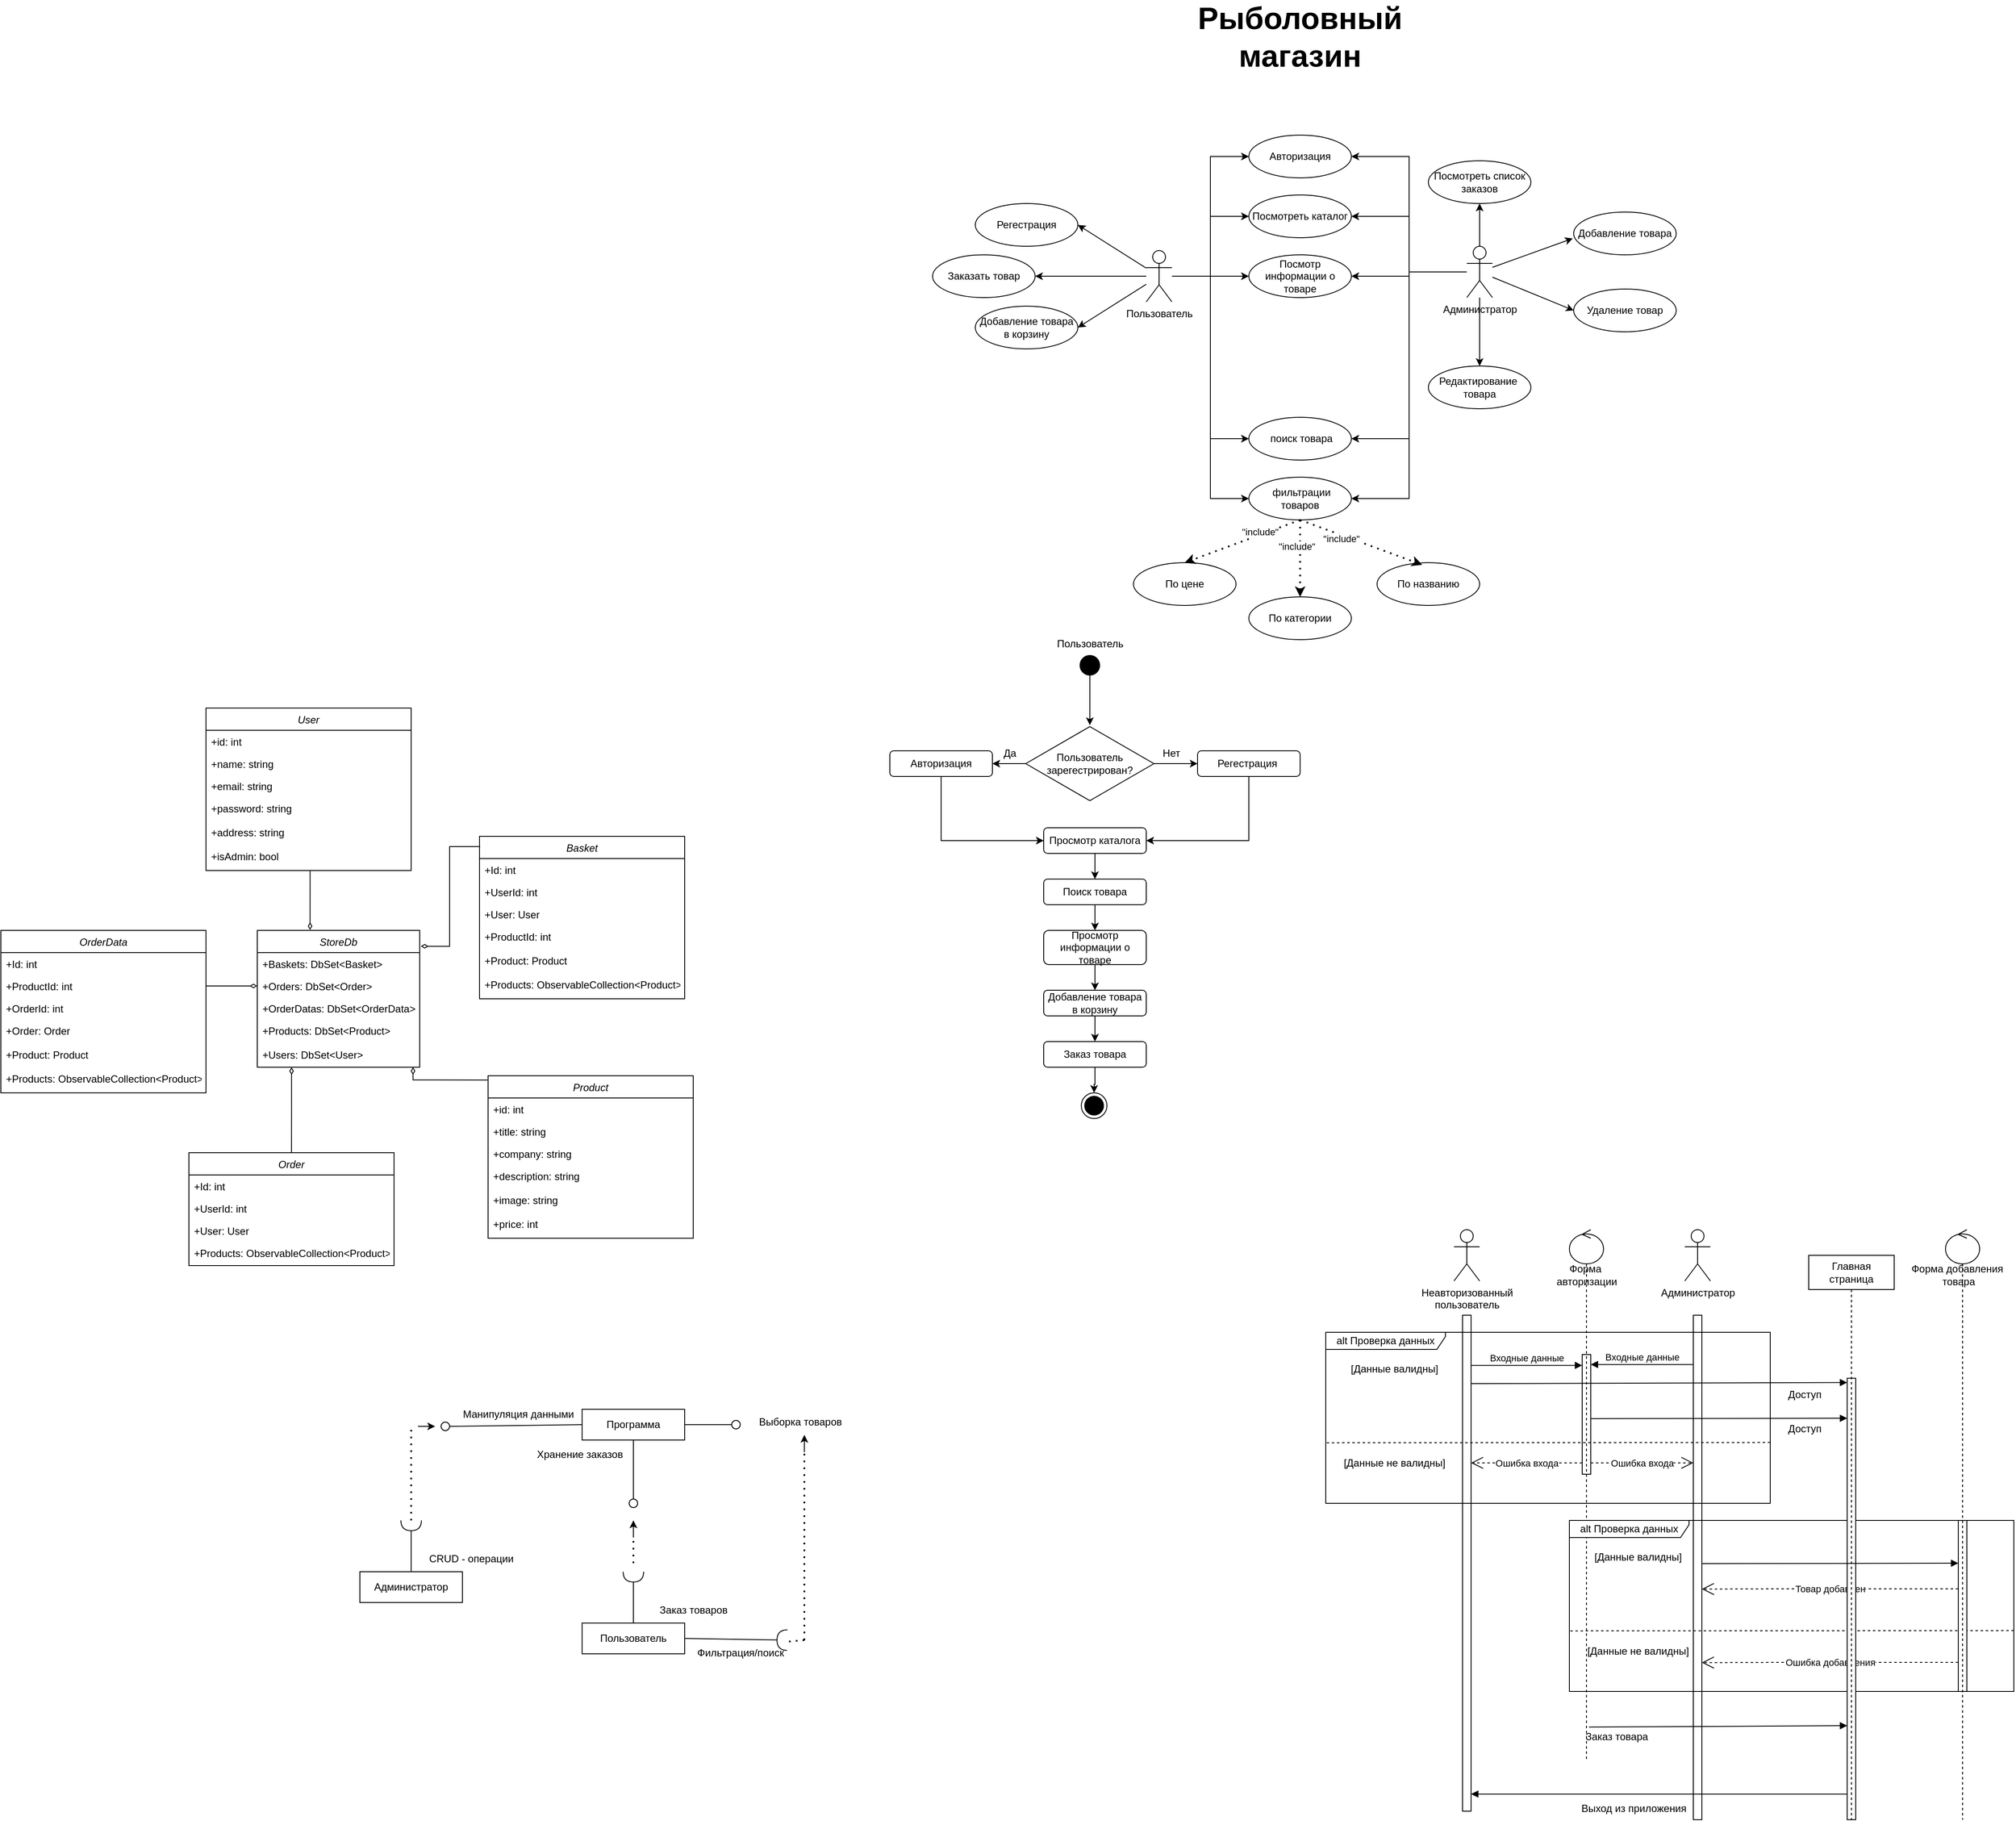 <mxfile version="24.4.7" type="device">
  <diagram id="C5RBs43oDa-KdzZeNtuy" name="Page-1">
    <mxGraphModel dx="3929" dy="1165" grid="1" gridSize="10" guides="1" tooltips="1" connect="1" arrows="1" fold="1" page="1" pageScale="1" pageWidth="1654" pageHeight="2336" math="0" shadow="0">
      <root>
        <mxCell id="WIyWlLk6GJQsqaUBKTNV-0" />
        <mxCell id="WIyWlLk6GJQsqaUBKTNV-1" parent="WIyWlLk6GJQsqaUBKTNV-0" />
        <mxCell id="0ni8cGWFEwHGE4oU4a0M-78" style="rounded=0;orthogonalLoop=1;jettySize=auto;html=1;entryX=1;entryY=0.5;entryDx=0;entryDy=0;" edge="1" parent="WIyWlLk6GJQsqaUBKTNV-1" source="0ni8cGWFEwHGE4oU4a0M-86" target="0ni8cGWFEwHGE4oU4a0M-96">
          <mxGeometry relative="1" as="geometry" />
        </mxCell>
        <mxCell id="0ni8cGWFEwHGE4oU4a0M-79" style="edgeStyle=orthogonalEdgeStyle;rounded=0;orthogonalLoop=1;jettySize=auto;html=1;entryX=1;entryY=0.5;entryDx=0;entryDy=0;" edge="1" parent="WIyWlLk6GJQsqaUBKTNV-1" source="0ni8cGWFEwHGE4oU4a0M-86" target="0ni8cGWFEwHGE4oU4a0M-97">
          <mxGeometry relative="1" as="geometry">
            <Array as="points">
              <mxPoint x="60" y="455" />
              <mxPoint x="60" y="455" />
            </Array>
          </mxGeometry>
        </mxCell>
        <mxCell id="0ni8cGWFEwHGE4oU4a0M-80" style="rounded=0;orthogonalLoop=1;jettySize=auto;html=1;entryX=1;entryY=0.5;entryDx=0;entryDy=0;" edge="1" parent="WIyWlLk6GJQsqaUBKTNV-1" source="0ni8cGWFEwHGE4oU4a0M-86" target="0ni8cGWFEwHGE4oU4a0M-98">
          <mxGeometry relative="1" as="geometry" />
        </mxCell>
        <mxCell id="0ni8cGWFEwHGE4oU4a0M-81" style="edgeStyle=orthogonalEdgeStyle;rounded=0;orthogonalLoop=1;jettySize=auto;html=1;entryX=0;entryY=0.5;entryDx=0;entryDy=0;" edge="1" parent="WIyWlLk6GJQsqaUBKTNV-1" source="0ni8cGWFEwHGE4oU4a0M-86" target="0ni8cGWFEwHGE4oU4a0M-99">
          <mxGeometry relative="1" as="geometry" />
        </mxCell>
        <mxCell id="0ni8cGWFEwHGE4oU4a0M-82" style="edgeStyle=orthogonalEdgeStyle;rounded=0;orthogonalLoop=1;jettySize=auto;html=1;entryX=0;entryY=0.5;entryDx=0;entryDy=0;" edge="1" parent="WIyWlLk6GJQsqaUBKTNV-1" source="0ni8cGWFEwHGE4oU4a0M-86" target="0ni8cGWFEwHGE4oU4a0M-100">
          <mxGeometry relative="1" as="geometry" />
        </mxCell>
        <mxCell id="0ni8cGWFEwHGE4oU4a0M-83" style="edgeStyle=orthogonalEdgeStyle;rounded=0;orthogonalLoop=1;jettySize=auto;html=1;entryX=0;entryY=0.5;entryDx=0;entryDy=0;" edge="1" parent="WIyWlLk6GJQsqaUBKTNV-1" source="0ni8cGWFEwHGE4oU4a0M-86" target="0ni8cGWFEwHGE4oU4a0M-101">
          <mxGeometry relative="1" as="geometry" />
        </mxCell>
        <mxCell id="0ni8cGWFEwHGE4oU4a0M-84" style="edgeStyle=orthogonalEdgeStyle;rounded=0;orthogonalLoop=1;jettySize=auto;html=1;entryX=0;entryY=0.5;entryDx=0;entryDy=0;" edge="1" parent="WIyWlLk6GJQsqaUBKTNV-1" source="0ni8cGWFEwHGE4oU4a0M-86" target="0ni8cGWFEwHGE4oU4a0M-102">
          <mxGeometry relative="1" as="geometry" />
        </mxCell>
        <mxCell id="0ni8cGWFEwHGE4oU4a0M-85" style="edgeStyle=orthogonalEdgeStyle;rounded=0;orthogonalLoop=1;jettySize=auto;html=1;entryX=0;entryY=0.5;entryDx=0;entryDy=0;" edge="1" parent="WIyWlLk6GJQsqaUBKTNV-1" source="0ni8cGWFEwHGE4oU4a0M-86" target="0ni8cGWFEwHGE4oU4a0M-103">
          <mxGeometry relative="1" as="geometry" />
        </mxCell>
        <mxCell id="0ni8cGWFEwHGE4oU4a0M-86" value="Пользователь" style="shape=umlActor;verticalLabelPosition=bottom;verticalAlign=top;html=1;outlineConnect=0;" vertex="1" parent="WIyWlLk6GJQsqaUBKTNV-1">
          <mxGeometry x="100" y="425" width="30" height="60" as="geometry" />
        </mxCell>
        <mxCell id="0ni8cGWFEwHGE4oU4a0M-87" style="edgeStyle=orthogonalEdgeStyle;rounded=0;orthogonalLoop=1;jettySize=auto;html=1;entryX=0.5;entryY=0;entryDx=0;entryDy=0;" edge="1" parent="WIyWlLk6GJQsqaUBKTNV-1" source="0ni8cGWFEwHGE4oU4a0M-95" target="0ni8cGWFEwHGE4oU4a0M-110">
          <mxGeometry relative="1" as="geometry" />
        </mxCell>
        <mxCell id="0ni8cGWFEwHGE4oU4a0M-88" style="edgeStyle=orthogonalEdgeStyle;rounded=0;orthogonalLoop=1;jettySize=auto;html=1;" edge="1" parent="WIyWlLk6GJQsqaUBKTNV-1" source="0ni8cGWFEwHGE4oU4a0M-95" target="0ni8cGWFEwHGE4oU4a0M-107">
          <mxGeometry relative="1" as="geometry" />
        </mxCell>
        <mxCell id="0ni8cGWFEwHGE4oU4a0M-89" style="rounded=0;orthogonalLoop=1;jettySize=auto;html=1;entryX=0;entryY=0.5;entryDx=0;entryDy=0;" edge="1" parent="WIyWlLk6GJQsqaUBKTNV-1" source="0ni8cGWFEwHGE4oU4a0M-95" target="0ni8cGWFEwHGE4oU4a0M-109">
          <mxGeometry relative="1" as="geometry" />
        </mxCell>
        <mxCell id="0ni8cGWFEwHGE4oU4a0M-90" style="edgeStyle=orthogonalEdgeStyle;rounded=0;orthogonalLoop=1;jettySize=auto;html=1;entryX=1;entryY=0.5;entryDx=0;entryDy=0;" edge="1" parent="WIyWlLk6GJQsqaUBKTNV-1" source="0ni8cGWFEwHGE4oU4a0M-95" target="0ni8cGWFEwHGE4oU4a0M-99">
          <mxGeometry relative="1" as="geometry" />
        </mxCell>
        <mxCell id="0ni8cGWFEwHGE4oU4a0M-91" style="edgeStyle=orthogonalEdgeStyle;rounded=0;orthogonalLoop=1;jettySize=auto;html=1;entryX=1;entryY=0.5;entryDx=0;entryDy=0;" edge="1" parent="WIyWlLk6GJQsqaUBKTNV-1" source="0ni8cGWFEwHGE4oU4a0M-95" target="0ni8cGWFEwHGE4oU4a0M-100">
          <mxGeometry relative="1" as="geometry" />
        </mxCell>
        <mxCell id="0ni8cGWFEwHGE4oU4a0M-92" style="edgeStyle=orthogonalEdgeStyle;rounded=0;orthogonalLoop=1;jettySize=auto;html=1;entryX=1;entryY=0.5;entryDx=0;entryDy=0;" edge="1" parent="WIyWlLk6GJQsqaUBKTNV-1" source="0ni8cGWFEwHGE4oU4a0M-95" target="0ni8cGWFEwHGE4oU4a0M-101">
          <mxGeometry relative="1" as="geometry" />
        </mxCell>
        <mxCell id="0ni8cGWFEwHGE4oU4a0M-93" style="edgeStyle=orthogonalEdgeStyle;rounded=0;orthogonalLoop=1;jettySize=auto;html=1;entryX=1;entryY=0.5;entryDx=0;entryDy=0;" edge="1" parent="WIyWlLk6GJQsqaUBKTNV-1" source="0ni8cGWFEwHGE4oU4a0M-95" target="0ni8cGWFEwHGE4oU4a0M-102">
          <mxGeometry relative="1" as="geometry" />
        </mxCell>
        <mxCell id="0ni8cGWFEwHGE4oU4a0M-94" style="edgeStyle=orthogonalEdgeStyle;rounded=0;orthogonalLoop=1;jettySize=auto;html=1;entryX=1;entryY=0.5;entryDx=0;entryDy=0;" edge="1" parent="WIyWlLk6GJQsqaUBKTNV-1" source="0ni8cGWFEwHGE4oU4a0M-95" target="0ni8cGWFEwHGE4oU4a0M-103">
          <mxGeometry relative="1" as="geometry" />
        </mxCell>
        <mxCell id="0ni8cGWFEwHGE4oU4a0M-95" value="Администратор" style="shape=umlActor;verticalLabelPosition=bottom;verticalAlign=top;html=1;outlineConnect=0;" vertex="1" parent="WIyWlLk6GJQsqaUBKTNV-1">
          <mxGeometry x="475" y="420" width="30" height="60" as="geometry" />
        </mxCell>
        <mxCell id="0ni8cGWFEwHGE4oU4a0M-96" value="Регестрация" style="ellipse;whiteSpace=wrap;html=1;" vertex="1" parent="WIyWlLk6GJQsqaUBKTNV-1">
          <mxGeometry x="-100" y="370" width="120" height="50" as="geometry" />
        </mxCell>
        <mxCell id="0ni8cGWFEwHGE4oU4a0M-97" value="Заказать товар" style="ellipse;whiteSpace=wrap;html=1;" vertex="1" parent="WIyWlLk6GJQsqaUBKTNV-1">
          <mxGeometry x="-150" y="430" width="120" height="50" as="geometry" />
        </mxCell>
        <mxCell id="0ni8cGWFEwHGE4oU4a0M-98" value="Добавление товара в корзину" style="ellipse;whiteSpace=wrap;html=1;" vertex="1" parent="WIyWlLk6GJQsqaUBKTNV-1">
          <mxGeometry x="-100" y="490" width="120" height="50" as="geometry" />
        </mxCell>
        <mxCell id="0ni8cGWFEwHGE4oU4a0M-99" value="Авторизация" style="ellipse;whiteSpace=wrap;html=1;" vertex="1" parent="WIyWlLk6GJQsqaUBKTNV-1">
          <mxGeometry x="220" y="290" width="120" height="50" as="geometry" />
        </mxCell>
        <mxCell id="0ni8cGWFEwHGE4oU4a0M-100" value="Посмотреть каталог&lt;span style=&quot;color: rgba(0, 0, 0, 0); font-family: monospace; font-size: 0px; text-align: start; text-wrap: nowrap;&quot;&gt;%3CmxGraphModel%3E%3Croot%3E%3CmxCell%20id%3D%220%22%2F%3E%3CmxCell%20id%3D%221%22%20parent%3D%220%22%2F%3E%3CmxCell%20id%3D%222%22%20value%3D%22%D0%90%D0%B2%D1%82%D0%BE%D1%80%D0%B8%D0%B7%D0%BE%D0%B2%D0%B0%D1%82%D1%8C%D1%81%D1%8F%22%20style%3D%22ellipse%3BwhiteSpace%3Dwrap%3Bhtml%3D1%3B%22%20vertex%3D%221%22%20parent%3D%221%22%3E%3CmxGeometry%20x%3D%22460%22%20y%3D%22240%22%20width%3D%22120%22%20height%3D%2250%22%20as%3D%22geometry%22%2F%3E%3C%2FmxCell%3E%3C%2Froot%3E%3C%2FmxGraphModel%3E&lt;/span&gt;" style="ellipse;whiteSpace=wrap;html=1;" vertex="1" parent="WIyWlLk6GJQsqaUBKTNV-1">
          <mxGeometry x="220" y="360" width="120" height="50" as="geometry" />
        </mxCell>
        <mxCell id="0ni8cGWFEwHGE4oU4a0M-101" value="Посмотр информации о товаре" style="ellipse;whiteSpace=wrap;html=1;" vertex="1" parent="WIyWlLk6GJQsqaUBKTNV-1">
          <mxGeometry x="220" y="430" width="120" height="50" as="geometry" />
        </mxCell>
        <mxCell id="0ni8cGWFEwHGE4oU4a0M-102" value="&amp;nbsp;поиск товара" style="ellipse;whiteSpace=wrap;html=1;" vertex="1" parent="WIyWlLk6GJQsqaUBKTNV-1">
          <mxGeometry x="220" y="620" width="120" height="50" as="geometry" />
        </mxCell>
        <mxCell id="0ni8cGWFEwHGE4oU4a0M-103" value="&amp;nbsp;фильтрации товаров" style="ellipse;whiteSpace=wrap;html=1;" vertex="1" parent="WIyWlLk6GJQsqaUBKTNV-1">
          <mxGeometry x="220" y="690" width="120" height="50" as="geometry" />
        </mxCell>
        <mxCell id="0ni8cGWFEwHGE4oU4a0M-104" value="По цене" style="ellipse;whiteSpace=wrap;html=1;" vertex="1" parent="WIyWlLk6GJQsqaUBKTNV-1">
          <mxGeometry x="85" y="790" width="120" height="50" as="geometry" />
        </mxCell>
        <mxCell id="0ni8cGWFEwHGE4oU4a0M-105" value="По категории" style="ellipse;whiteSpace=wrap;html=1;" vertex="1" parent="WIyWlLk6GJQsqaUBKTNV-1">
          <mxGeometry x="220" y="830" width="120" height="50" as="geometry" />
        </mxCell>
        <mxCell id="0ni8cGWFEwHGE4oU4a0M-106" value="По названию" style="ellipse;whiteSpace=wrap;html=1;" vertex="1" parent="WIyWlLk6GJQsqaUBKTNV-1">
          <mxGeometry x="370" y="790" width="120" height="50" as="geometry" />
        </mxCell>
        <mxCell id="0ni8cGWFEwHGE4oU4a0M-107" value="Посмотреть список заказов" style="ellipse;whiteSpace=wrap;html=1;" vertex="1" parent="WIyWlLk6GJQsqaUBKTNV-1">
          <mxGeometry x="430" y="320" width="120" height="50" as="geometry" />
        </mxCell>
        <mxCell id="0ni8cGWFEwHGE4oU4a0M-108" value="Добавление товара" style="ellipse;whiteSpace=wrap;html=1;" vertex="1" parent="WIyWlLk6GJQsqaUBKTNV-1">
          <mxGeometry x="600" y="380" width="120" height="50" as="geometry" />
        </mxCell>
        <mxCell id="0ni8cGWFEwHGE4oU4a0M-109" value="Удаление товар" style="ellipse;whiteSpace=wrap;html=1;" vertex="1" parent="WIyWlLk6GJQsqaUBKTNV-1">
          <mxGeometry x="600" y="470" width="120" height="50" as="geometry" />
        </mxCell>
        <mxCell id="0ni8cGWFEwHGE4oU4a0M-110" value="Редактирование&amp;nbsp; товара" style="ellipse;whiteSpace=wrap;html=1;" vertex="1" parent="WIyWlLk6GJQsqaUBKTNV-1">
          <mxGeometry x="430" y="560" width="120" height="50" as="geometry" />
        </mxCell>
        <mxCell id="0ni8cGWFEwHGE4oU4a0M-111" style="rounded=0;orthogonalLoop=1;jettySize=auto;html=1;entryX=-0.009;entryY=0.617;entryDx=0;entryDy=0;entryPerimeter=0;" edge="1" parent="WIyWlLk6GJQsqaUBKTNV-1" source="0ni8cGWFEwHGE4oU4a0M-95" target="0ni8cGWFEwHGE4oU4a0M-108">
          <mxGeometry relative="1" as="geometry" />
        </mxCell>
        <mxCell id="0ni8cGWFEwHGE4oU4a0M-112" value="" style="endArrow=classic;dashed=1;html=1;dashPattern=1 3;strokeWidth=2;rounded=0;endFill=1;entryX=0.5;entryY=0;entryDx=0;entryDy=0;exitX=0.5;exitY=1;exitDx=0;exitDy=0;" edge="1" parent="WIyWlLk6GJQsqaUBKTNV-1" source="0ni8cGWFEwHGE4oU4a0M-103" target="0ni8cGWFEwHGE4oU4a0M-104">
          <mxGeometry width="50" height="50" relative="1" as="geometry">
            <mxPoint x="280" y="590" as="sourcePoint" />
            <mxPoint x="330" y="540" as="targetPoint" />
            <Array as="points" />
          </mxGeometry>
        </mxCell>
        <mxCell id="0ni8cGWFEwHGE4oU4a0M-113" value="&quot;include&quot;" style="edgeLabel;html=1;align=center;verticalAlign=middle;resizable=0;points=[];" vertex="1" connectable="0" parent="0ni8cGWFEwHGE4oU4a0M-112">
          <mxGeometry x="-0.316" y="-4" relative="1" as="geometry">
            <mxPoint as="offset" />
          </mxGeometry>
        </mxCell>
        <mxCell id="0ni8cGWFEwHGE4oU4a0M-114" value="" style="endArrow=classic;dashed=1;html=1;dashPattern=1 3;strokeWidth=2;rounded=0;endFill=1;entryX=0.5;entryY=0;entryDx=0;entryDy=0;exitX=0.5;exitY=1;exitDx=0;exitDy=0;" edge="1" parent="WIyWlLk6GJQsqaUBKTNV-1" source="0ni8cGWFEwHGE4oU4a0M-103" target="0ni8cGWFEwHGE4oU4a0M-105">
          <mxGeometry width="50" height="50" relative="1" as="geometry">
            <mxPoint x="290" y="750" as="sourcePoint" />
            <mxPoint x="155" y="800" as="targetPoint" />
            <Array as="points" />
          </mxGeometry>
        </mxCell>
        <mxCell id="0ni8cGWFEwHGE4oU4a0M-115" value="&quot;include&quot;" style="edgeLabel;html=1;align=center;verticalAlign=middle;resizable=0;points=[];" vertex="1" connectable="0" parent="0ni8cGWFEwHGE4oU4a0M-114">
          <mxGeometry x="-0.316" y="-4" relative="1" as="geometry">
            <mxPoint as="offset" />
          </mxGeometry>
        </mxCell>
        <mxCell id="0ni8cGWFEwHGE4oU4a0M-116" value="" style="endArrow=classic;dashed=1;html=1;dashPattern=1 3;strokeWidth=2;rounded=0;endFill=1;entryX=0.44;entryY=0.05;entryDx=0;entryDy=0;exitX=0.5;exitY=1;exitDx=0;exitDy=0;entryPerimeter=0;" edge="1" parent="WIyWlLk6GJQsqaUBKTNV-1" source="0ni8cGWFEwHGE4oU4a0M-103" target="0ni8cGWFEwHGE4oU4a0M-106">
          <mxGeometry width="50" height="50" relative="1" as="geometry">
            <mxPoint x="290" y="750" as="sourcePoint" />
            <mxPoint x="290" y="840" as="targetPoint" />
            <Array as="points" />
          </mxGeometry>
        </mxCell>
        <mxCell id="0ni8cGWFEwHGE4oU4a0M-117" value="&quot;include&quot;" style="edgeLabel;html=1;align=center;verticalAlign=middle;resizable=0;points=[];" vertex="1" connectable="0" parent="0ni8cGWFEwHGE4oU4a0M-116">
          <mxGeometry x="-0.316" y="-4" relative="1" as="geometry">
            <mxPoint as="offset" />
          </mxGeometry>
        </mxCell>
        <mxCell id="0ni8cGWFEwHGE4oU4a0M-119" value="" style="edgeStyle=orthogonalEdgeStyle;rounded=0;orthogonalLoop=1;jettySize=auto;html=1;" edge="1" parent="WIyWlLk6GJQsqaUBKTNV-1" source="0ni8cGWFEwHGE4oU4a0M-120" target="0ni8cGWFEwHGE4oU4a0M-125">
          <mxGeometry relative="1" as="geometry" />
        </mxCell>
        <mxCell id="0ni8cGWFEwHGE4oU4a0M-120" value="" style="shape=waypoint;sketch=0;fillStyle=solid;size=6;pointerEvents=1;points=[];fillColor=none;resizable=0;rotatable=0;perimeter=centerPerimeter;snapToPoint=1;strokeWidth=10;" vertex="1" parent="WIyWlLk6GJQsqaUBKTNV-1">
          <mxGeometry x="24" y="900" width="20" height="20" as="geometry" />
        </mxCell>
        <mxCell id="0ni8cGWFEwHGE4oU4a0M-121" value="Пользователь" style="text;html=1;align=center;verticalAlign=middle;resizable=0;points=[];autosize=1;strokeColor=none;fillColor=none;" vertex="1" parent="WIyWlLk6GJQsqaUBKTNV-1">
          <mxGeometry x="-16" y="870" width="100" height="30" as="geometry" />
        </mxCell>
        <mxCell id="0ni8cGWFEwHGE4oU4a0M-122" value="" style="ellipse;html=1;shape=endState;fillColor=#000000;strokeColor=#000000;" vertex="1" parent="WIyWlLk6GJQsqaUBKTNV-1">
          <mxGeometry x="24" y="1410" width="30" height="30" as="geometry" />
        </mxCell>
        <mxCell id="0ni8cGWFEwHGE4oU4a0M-123" value="" style="edgeStyle=orthogonalEdgeStyle;rounded=0;orthogonalLoop=1;jettySize=auto;html=1;" edge="1" parent="WIyWlLk6GJQsqaUBKTNV-1" source="0ni8cGWFEwHGE4oU4a0M-125" target="0ni8cGWFEwHGE4oU4a0M-129">
          <mxGeometry relative="1" as="geometry" />
        </mxCell>
        <mxCell id="0ni8cGWFEwHGE4oU4a0M-124" value="" style="edgeStyle=orthogonalEdgeStyle;rounded=0;orthogonalLoop=1;jettySize=auto;html=1;" edge="1" parent="WIyWlLk6GJQsqaUBKTNV-1" source="0ni8cGWFEwHGE4oU4a0M-125" target="0ni8cGWFEwHGE4oU4a0M-127">
          <mxGeometry relative="1" as="geometry" />
        </mxCell>
        <mxCell id="0ni8cGWFEwHGE4oU4a0M-125" value="Пользователь зарегестрирован?" style="html=1;whiteSpace=wrap;aspect=fixed;shape=isoRectangle;" vertex="1" parent="WIyWlLk6GJQsqaUBKTNV-1">
          <mxGeometry x="-41" y="980" width="150" height="90" as="geometry" />
        </mxCell>
        <mxCell id="0ni8cGWFEwHGE4oU4a0M-126" style="edgeStyle=orthogonalEdgeStyle;rounded=0;orthogonalLoop=1;jettySize=auto;html=1;" edge="1" parent="WIyWlLk6GJQsqaUBKTNV-1" source="0ni8cGWFEwHGE4oU4a0M-127" target="0ni8cGWFEwHGE4oU4a0M-131">
          <mxGeometry relative="1" as="geometry">
            <Array as="points">
              <mxPoint x="220" y="1115" />
            </Array>
          </mxGeometry>
        </mxCell>
        <mxCell id="0ni8cGWFEwHGE4oU4a0M-127" value="Регестрация&amp;nbsp;" style="rounded=1;whiteSpace=wrap;html=1;" vertex="1" parent="WIyWlLk6GJQsqaUBKTNV-1">
          <mxGeometry x="160" y="1010" width="120" height="30" as="geometry" />
        </mxCell>
        <mxCell id="0ni8cGWFEwHGE4oU4a0M-128" style="edgeStyle=orthogonalEdgeStyle;rounded=0;orthogonalLoop=1;jettySize=auto;html=1;entryX=0;entryY=0.5;entryDx=0;entryDy=0;" edge="1" parent="WIyWlLk6GJQsqaUBKTNV-1" source="0ni8cGWFEwHGE4oU4a0M-129" target="0ni8cGWFEwHGE4oU4a0M-131">
          <mxGeometry relative="1" as="geometry">
            <Array as="points">
              <mxPoint x="-140" y="1115" />
            </Array>
          </mxGeometry>
        </mxCell>
        <mxCell id="0ni8cGWFEwHGE4oU4a0M-129" value="Авторизация" style="rounded=1;whiteSpace=wrap;html=1;" vertex="1" parent="WIyWlLk6GJQsqaUBKTNV-1">
          <mxGeometry x="-200" y="1010" width="120" height="30" as="geometry" />
        </mxCell>
        <mxCell id="0ni8cGWFEwHGE4oU4a0M-130" style="edgeStyle=orthogonalEdgeStyle;rounded=0;orthogonalLoop=1;jettySize=auto;html=1;exitX=0.5;exitY=1;exitDx=0;exitDy=0;" edge="1" parent="WIyWlLk6GJQsqaUBKTNV-1" source="0ni8cGWFEwHGE4oU4a0M-131" target="0ni8cGWFEwHGE4oU4a0M-133">
          <mxGeometry relative="1" as="geometry" />
        </mxCell>
        <mxCell id="0ni8cGWFEwHGE4oU4a0M-131" value="Просмотр каталога" style="rounded=1;whiteSpace=wrap;html=1;" vertex="1" parent="WIyWlLk6GJQsqaUBKTNV-1">
          <mxGeometry x="-20" y="1100" width="120" height="30" as="geometry" />
        </mxCell>
        <mxCell id="0ni8cGWFEwHGE4oU4a0M-132" style="edgeStyle=orthogonalEdgeStyle;rounded=0;orthogonalLoop=1;jettySize=auto;html=1;entryX=0.5;entryY=0;entryDx=0;entryDy=0;" edge="1" parent="WIyWlLk6GJQsqaUBKTNV-1" source="0ni8cGWFEwHGE4oU4a0M-133" target="0ni8cGWFEwHGE4oU4a0M-135">
          <mxGeometry relative="1" as="geometry" />
        </mxCell>
        <mxCell id="0ni8cGWFEwHGE4oU4a0M-133" value="Поиск товара" style="rounded=1;whiteSpace=wrap;html=1;" vertex="1" parent="WIyWlLk6GJQsqaUBKTNV-1">
          <mxGeometry x="-20" y="1160" width="120" height="30" as="geometry" />
        </mxCell>
        <mxCell id="0ni8cGWFEwHGE4oU4a0M-134" style="edgeStyle=orthogonalEdgeStyle;rounded=0;orthogonalLoop=1;jettySize=auto;html=1;entryX=0.5;entryY=0;entryDx=0;entryDy=0;" edge="1" parent="WIyWlLk6GJQsqaUBKTNV-1" source="0ni8cGWFEwHGE4oU4a0M-135" target="0ni8cGWFEwHGE4oU4a0M-137">
          <mxGeometry relative="1" as="geometry" />
        </mxCell>
        <mxCell id="0ni8cGWFEwHGE4oU4a0M-135" value="Просмотр информации о товаре" style="rounded=1;whiteSpace=wrap;html=1;" vertex="1" parent="WIyWlLk6GJQsqaUBKTNV-1">
          <mxGeometry x="-20" y="1220" width="120" height="40" as="geometry" />
        </mxCell>
        <mxCell id="0ni8cGWFEwHGE4oU4a0M-136" value="" style="edgeStyle=orthogonalEdgeStyle;rounded=0;orthogonalLoop=1;jettySize=auto;html=1;" edge="1" parent="WIyWlLk6GJQsqaUBKTNV-1" source="0ni8cGWFEwHGE4oU4a0M-137" target="0ni8cGWFEwHGE4oU4a0M-139">
          <mxGeometry relative="1" as="geometry" />
        </mxCell>
        <mxCell id="0ni8cGWFEwHGE4oU4a0M-137" value="Добавление товара в корзину" style="rounded=1;whiteSpace=wrap;html=1;" vertex="1" parent="WIyWlLk6GJQsqaUBKTNV-1">
          <mxGeometry x="-20" y="1290" width="120" height="30" as="geometry" />
        </mxCell>
        <mxCell id="0ni8cGWFEwHGE4oU4a0M-138" value="" style="edgeStyle=orthogonalEdgeStyle;rounded=0;orthogonalLoop=1;jettySize=auto;html=1;" edge="1" parent="WIyWlLk6GJQsqaUBKTNV-1" source="0ni8cGWFEwHGE4oU4a0M-139" target="0ni8cGWFEwHGE4oU4a0M-122">
          <mxGeometry relative="1" as="geometry" />
        </mxCell>
        <mxCell id="0ni8cGWFEwHGE4oU4a0M-139" value="Заказ товара" style="rounded=1;whiteSpace=wrap;html=1;" vertex="1" parent="WIyWlLk6GJQsqaUBKTNV-1">
          <mxGeometry x="-20" y="1350" width="120" height="30" as="geometry" />
        </mxCell>
        <mxCell id="0ni8cGWFEwHGE4oU4a0M-140" value="Да" style="text;html=1;align=center;verticalAlign=middle;resizable=0;points=[];autosize=1;strokeColor=none;fillColor=none;" vertex="1" parent="WIyWlLk6GJQsqaUBKTNV-1">
          <mxGeometry x="-80" y="998" width="40" height="30" as="geometry" />
        </mxCell>
        <mxCell id="0ni8cGWFEwHGE4oU4a0M-141" value="Нет" style="text;html=1;align=center;verticalAlign=middle;resizable=0;points=[];autosize=1;strokeColor=none;fillColor=none;" vertex="1" parent="WIyWlLk6GJQsqaUBKTNV-1">
          <mxGeometry x="109" y="998" width="40" height="30" as="geometry" />
        </mxCell>
        <mxCell id="0ni8cGWFEwHGE4oU4a0M-142" value="" style="html=1;points=[[0,0,0,0,5],[0,1,0,0,-5],[1,0,0,0,5],[1,1,0,0,-5]];perimeter=orthogonalPerimeter;outlineConnect=0;targetShapes=umlLifeline;portConstraint=eastwest;newEdgeStyle={&quot;curved&quot;:0,&quot;rounded&quot;:0};" vertex="1" parent="WIyWlLk6GJQsqaUBKTNV-1">
          <mxGeometry x="740" y="1670" width="10" height="590" as="geometry" />
        </mxCell>
        <mxCell id="0ni8cGWFEwHGE4oU4a0M-143" value="" style="html=1;points=[[0,0,0,0,5],[0,1,0,0,-5],[1,0,0,0,5],[1,1,0,0,-5]];perimeter=orthogonalPerimeter;outlineConnect=0;targetShapes=umlLifeline;portConstraint=eastwest;newEdgeStyle={&quot;curved&quot;:0,&quot;rounded&quot;:0};shadow=0;" vertex="1" parent="WIyWlLk6GJQsqaUBKTNV-1">
          <mxGeometry x="610" y="1716" width="10" height="140" as="geometry" />
        </mxCell>
        <mxCell id="0ni8cGWFEwHGE4oU4a0M-144" value="" style="html=1;points=[[0,0,0,0,5],[0,1,0,0,-5],[1,0,0,0,5],[1,1,0,0,-5]];perimeter=orthogonalPerimeter;outlineConnect=0;targetShapes=umlLifeline;portConstraint=eastwest;newEdgeStyle={&quot;curved&quot;:0,&quot;rounded&quot;:0};" vertex="1" parent="WIyWlLk6GJQsqaUBKTNV-1">
          <mxGeometry x="470" y="1670" width="10" height="580" as="geometry" />
        </mxCell>
        <mxCell id="0ni8cGWFEwHGE4oU4a0M-145" value="alt Проверка данных" style="shape=umlFrame;whiteSpace=wrap;html=1;pointerEvents=0;width=140;height=20;" vertex="1" parent="WIyWlLk6GJQsqaUBKTNV-1">
          <mxGeometry x="310" y="1690" width="520" height="200" as="geometry" />
        </mxCell>
        <mxCell id="0ni8cGWFEwHGE4oU4a0M-146" value="Неавторизованный&lt;div&gt;пользователь&lt;/div&gt;" style="shape=umlActor;verticalLabelPosition=bottom;verticalAlign=top;html=1;" vertex="1" parent="WIyWlLk6GJQsqaUBKTNV-1">
          <mxGeometry x="460" y="1570" width="30" height="60" as="geometry" />
        </mxCell>
        <mxCell id="0ni8cGWFEwHGE4oU4a0M-147" value="&lt;div&gt;&lt;br&gt;&lt;/div&gt;" style="endArrow=none;endSize=12;dashed=1;html=1;rounded=0;endFill=0;exitX=0.002;exitY=0.646;exitDx=0;exitDy=0;exitPerimeter=0;entryX=1;entryY=0.644;entryDx=0;entryDy=0;entryPerimeter=0;elbow=horizontal;" edge="1" parent="WIyWlLk6GJQsqaUBKTNV-1" source="0ni8cGWFEwHGE4oU4a0M-145" target="0ni8cGWFEwHGE4oU4a0M-145">
          <mxGeometry width="160" relative="1" as="geometry">
            <mxPoint x="410" y="1820" as="sourcePoint" />
            <mxPoint x="570" y="1820" as="targetPoint" />
          </mxGeometry>
        </mxCell>
        <mxCell id="0ni8cGWFEwHGE4oU4a0M-148" value="&lt;span style=&quot;font-weight: normal;&quot;&gt;[Данные валидны]&lt;/span&gt;" style="text;align=center;fontStyle=1;verticalAlign=middle;spacingLeft=3;spacingRight=3;strokeColor=none;rotatable=0;points=[[0,0.5],[1,0.5]];portConstraint=eastwest;html=1;" vertex="1" parent="WIyWlLk6GJQsqaUBKTNV-1">
          <mxGeometry x="350" y="1720" width="80" height="26" as="geometry" />
        </mxCell>
        <mxCell id="0ni8cGWFEwHGE4oU4a0M-149" value="&lt;span style=&quot;font-weight: normal;&quot;&gt;[Данные не валидны]&lt;/span&gt;" style="text;align=center;fontStyle=1;verticalAlign=middle;spacingLeft=3;spacingRight=3;strokeColor=none;rotatable=0;points=[[0,0.5],[1,0.5]];portConstraint=eastwest;html=1;" vertex="1" parent="WIyWlLk6GJQsqaUBKTNV-1">
          <mxGeometry x="350" y="1830" width="80" height="26" as="geometry" />
        </mxCell>
        <mxCell id="0ni8cGWFEwHGE4oU4a0M-150" value="&lt;span style=&quot;font-weight: normal;&quot;&gt;Форма&amp;nbsp;&lt;/span&gt;&lt;div&gt;&lt;span style=&quot;font-weight: normal;&quot;&gt;авторизации&lt;/span&gt;&lt;/div&gt;" style="text;align=center;fontStyle=1;verticalAlign=middle;spacingLeft=3;spacingRight=3;strokeColor=none;rotatable=0;points=[[0,0.5],[1,0.5]];portConstraint=eastwest;html=1;" vertex="1" parent="WIyWlLk6GJQsqaUBKTNV-1">
          <mxGeometry x="575" y="1610" width="80" height="26" as="geometry" />
        </mxCell>
        <mxCell id="0ni8cGWFEwHGE4oU4a0M-151" value="Администратор" style="shape=umlActor;verticalLabelPosition=bottom;verticalAlign=top;html=1;" vertex="1" parent="WIyWlLk6GJQsqaUBKTNV-1">
          <mxGeometry x="730" y="1570" width="30" height="60" as="geometry" />
        </mxCell>
        <mxCell id="0ni8cGWFEwHGE4oU4a0M-152" value="" style="shape=umlLifeline;perimeter=lifelinePerimeter;whiteSpace=wrap;html=1;container=1;dropTarget=0;collapsible=0;recursiveResize=0;outlineConnect=0;portConstraint=eastwest;newEdgeStyle={&quot;curved&quot;:0,&quot;rounded&quot;:0};participant=umlControl;" vertex="1" parent="WIyWlLk6GJQsqaUBKTNV-1">
          <mxGeometry x="595" y="1570" width="40" height="620" as="geometry" />
        </mxCell>
        <mxCell id="0ni8cGWFEwHGE4oU4a0M-153" value="Ошибка входа" style="endArrow=open;endSize=12;dashed=1;html=1;rounded=0;" edge="1" parent="WIyWlLk6GJQsqaUBKTNV-1">
          <mxGeometry width="160" relative="1" as="geometry">
            <mxPoint x="620" y="1842.72" as="sourcePoint" />
            <mxPoint x="740" y="1842.72" as="targetPoint" />
            <Array as="points">
              <mxPoint x="680" y="1842.72" />
            </Array>
          </mxGeometry>
        </mxCell>
        <mxCell id="0ni8cGWFEwHGE4oU4a0M-154" value="Ошибка входа" style="endArrow=open;endSize=12;dashed=1;html=1;rounded=0;" edge="1" parent="WIyWlLk6GJQsqaUBKTNV-1" source="0ni8cGWFEwHGE4oU4a0M-143" target="0ni8cGWFEwHGE4oU4a0M-144">
          <mxGeometry width="160" relative="1" as="geometry">
            <mxPoint x="515" y="1842.72" as="sourcePoint" />
            <mxPoint x="635" y="1842.72" as="targetPoint" />
            <Array as="points">
              <mxPoint x="575" y="1842.72" />
            </Array>
          </mxGeometry>
        </mxCell>
        <mxCell id="0ni8cGWFEwHGE4oU4a0M-155" value="Входные данные" style="html=1;verticalAlign=bottom;endArrow=block;curved=0;rounded=0;" edge="1" parent="WIyWlLk6GJQsqaUBKTNV-1">
          <mxGeometry width="80" relative="1" as="geometry">
            <mxPoint x="480" y="1728.72" as="sourcePoint" />
            <mxPoint x="610" y="1728.72" as="targetPoint" />
          </mxGeometry>
        </mxCell>
        <mxCell id="0ni8cGWFEwHGE4oU4a0M-156" value="Входные данные" style="html=1;verticalAlign=bottom;endArrow=block;curved=0;rounded=0;" edge="1" parent="WIyWlLk6GJQsqaUBKTNV-1">
          <mxGeometry width="80" relative="1" as="geometry">
            <mxPoint x="740" y="1727.72" as="sourcePoint" />
            <mxPoint x="620" y="1727.72" as="targetPoint" />
          </mxGeometry>
        </mxCell>
        <mxCell id="0ni8cGWFEwHGE4oU4a0M-157" value="" style="html=1;verticalAlign=bottom;endArrow=block;curved=0;rounded=0;entryX=0;entryY=0;entryDx=0;entryDy=5;entryPerimeter=0;" edge="1" parent="WIyWlLk6GJQsqaUBKTNV-1" target="0ni8cGWFEwHGE4oU4a0M-169">
          <mxGeometry width="80" relative="1" as="geometry">
            <mxPoint x="480" y="1750" as="sourcePoint" />
            <mxPoint x="560" y="1750" as="targetPoint" />
          </mxGeometry>
        </mxCell>
        <mxCell id="0ni8cGWFEwHGE4oU4a0M-158" value="&lt;span style=&quot;font-weight: normal;&quot;&gt;Доступ&lt;/span&gt;" style="text;align=center;fontStyle=1;verticalAlign=middle;spacingLeft=3;spacingRight=3;strokeColor=none;rotatable=0;points=[[0,0.5],[1,0.5]];portConstraint=eastwest;html=1;" vertex="1" parent="WIyWlLk6GJQsqaUBKTNV-1">
          <mxGeometry x="830" y="1750" width="80" height="26" as="geometry" />
        </mxCell>
        <mxCell id="0ni8cGWFEwHGE4oU4a0M-159" value="" style="html=1;verticalAlign=bottom;endArrow=block;curved=0;rounded=0;entryX=0;entryY=0;entryDx=0;entryDy=5;entryPerimeter=0;" edge="1" parent="WIyWlLk6GJQsqaUBKTNV-1">
          <mxGeometry width="80" relative="1" as="geometry">
            <mxPoint x="620" y="1791" as="sourcePoint" />
            <mxPoint x="920" y="1790.5" as="targetPoint" />
          </mxGeometry>
        </mxCell>
        <mxCell id="0ni8cGWFEwHGE4oU4a0M-160" value="&lt;span style=&quot;font-weight: normal;&quot;&gt;Доступ&lt;/span&gt;" style="text;align=center;fontStyle=1;verticalAlign=middle;spacingLeft=3;spacingRight=3;strokeColor=none;rotatable=0;points=[[0,0.5],[1,0.5]];portConstraint=eastwest;html=1;" vertex="1" parent="WIyWlLk6GJQsqaUBKTNV-1">
          <mxGeometry x="830" y="1790" width="80" height="26" as="geometry" />
        </mxCell>
        <mxCell id="0ni8cGWFEwHGE4oU4a0M-161" value="alt Проверка данных" style="shape=umlFrame;whiteSpace=wrap;html=1;pointerEvents=0;width=140;height=20;" vertex="1" parent="WIyWlLk6GJQsqaUBKTNV-1">
          <mxGeometry x="595" y="1910" width="520" height="200" as="geometry" />
        </mxCell>
        <mxCell id="0ni8cGWFEwHGE4oU4a0M-162" value="&lt;div&gt;&lt;br&gt;&lt;/div&gt;" style="endArrow=none;endSize=12;dashed=1;html=1;rounded=0;endFill=0;exitX=0.002;exitY=0.646;exitDx=0;exitDy=0;exitPerimeter=0;entryX=1;entryY=0.644;entryDx=0;entryDy=0;entryPerimeter=0;elbow=horizontal;" edge="1" parent="WIyWlLk6GJQsqaUBKTNV-1" source="0ni8cGWFEwHGE4oU4a0M-161" target="0ni8cGWFEwHGE4oU4a0M-161">
          <mxGeometry width="160" relative="1" as="geometry">
            <mxPoint x="695" y="2040" as="sourcePoint" />
            <mxPoint x="855" y="2040" as="targetPoint" />
          </mxGeometry>
        </mxCell>
        <mxCell id="0ni8cGWFEwHGE4oU4a0M-163" value="&lt;span style=&quot;font-weight: normal;&quot;&gt;[Данные валидны]&lt;/span&gt;" style="text;align=center;fontStyle=1;verticalAlign=middle;spacingLeft=3;spacingRight=3;strokeColor=none;rotatable=0;points=[[0,0.5],[1,0.5]];portConstraint=eastwest;html=1;" vertex="1" parent="WIyWlLk6GJQsqaUBKTNV-1">
          <mxGeometry x="635" y="1940" width="80" height="26" as="geometry" />
        </mxCell>
        <mxCell id="0ni8cGWFEwHGE4oU4a0M-164" value="&lt;span style=&quot;font-weight: normal;&quot;&gt;[Данные не валидны]&lt;/span&gt;" style="text;align=center;fontStyle=1;verticalAlign=middle;spacingLeft=3;spacingRight=3;strokeColor=none;rotatable=0;points=[[0,0.5],[1,0.5]];portConstraint=eastwest;html=1;" vertex="1" parent="WIyWlLk6GJQsqaUBKTNV-1">
          <mxGeometry x="635" y="2050" width="80" height="26" as="geometry" />
        </mxCell>
        <mxCell id="0ni8cGWFEwHGE4oU4a0M-165" value="" style="html=1;points=[[0,0,0,0,5],[0,1,0,0,-5],[1,0,0,0,5],[1,1,0,0,-5]];perimeter=orthogonalPerimeter;outlineConnect=0;targetShapes=umlLifeline;portConstraint=eastwest;newEdgeStyle={&quot;curved&quot;:0,&quot;rounded&quot;:0};" vertex="1" parent="WIyWlLk6GJQsqaUBKTNV-1">
          <mxGeometry x="1050" y="1910" width="10" height="200" as="geometry" />
        </mxCell>
        <mxCell id="0ni8cGWFEwHGE4oU4a0M-166" value="Товар добавлен" style="endArrow=open;endSize=12;dashed=1;html=1;rounded=0;" edge="1" parent="WIyWlLk6GJQsqaUBKTNV-1" source="0ni8cGWFEwHGE4oU4a0M-165">
          <mxGeometry width="160" relative="1" as="geometry">
            <mxPoint x="880" y="1990.28" as="sourcePoint" />
            <mxPoint x="750" y="1990.28" as="targetPoint" />
            <Array as="points">
              <mxPoint x="845" y="1990" />
            </Array>
          </mxGeometry>
        </mxCell>
        <mxCell id="0ni8cGWFEwHGE4oU4a0M-167" value="Ошибка добавления" style="endArrow=open;endSize=12;dashed=1;html=1;rounded=0;" edge="1" parent="WIyWlLk6GJQsqaUBKTNV-1">
          <mxGeometry width="160" relative="1" as="geometry">
            <mxPoint x="1050" y="2076" as="sourcePoint" />
            <mxPoint x="750" y="2076.28" as="targetPoint" />
            <Array as="points">
              <mxPoint x="845" y="2076" />
            </Array>
          </mxGeometry>
        </mxCell>
        <mxCell id="0ni8cGWFEwHGE4oU4a0M-168" value="" style="shape=umlLifeline;perimeter=lifelinePerimeter;whiteSpace=wrap;html=1;container=1;dropTarget=0;collapsible=0;recursiveResize=0;outlineConnect=0;portConstraint=eastwest;newEdgeStyle={&quot;curved&quot;:0,&quot;rounded&quot;:0};participant=umlControl;" vertex="1" parent="WIyWlLk6GJQsqaUBKTNV-1">
          <mxGeometry x="1035" y="1570" width="40" height="690" as="geometry" />
        </mxCell>
        <mxCell id="0ni8cGWFEwHGE4oU4a0M-169" value="" style="html=1;points=[[0,0,0,0,5],[0,1,0,0,-5],[1,0,0,0,5],[1,1,0,0,-5]];perimeter=orthogonalPerimeter;outlineConnect=0;targetShapes=umlLifeline;portConstraint=eastwest;newEdgeStyle={&quot;curved&quot;:0,&quot;rounded&quot;:0};" vertex="1" parent="WIyWlLk6GJQsqaUBKTNV-1">
          <mxGeometry x="920" y="1743.74" width="10" height="516.26" as="geometry" />
        </mxCell>
        <mxCell id="0ni8cGWFEwHGE4oU4a0M-170" value="Главная страница" style="shape=umlLifeline;perimeter=lifelinePerimeter;whiteSpace=wrap;html=1;container=1;dropTarget=0;collapsible=0;recursiveResize=0;outlineConnect=0;portConstraint=eastwest;newEdgeStyle={&quot;curved&quot;:0,&quot;rounded&quot;:0};" vertex="1" parent="WIyWlLk6GJQsqaUBKTNV-1">
          <mxGeometry x="875" y="1600" width="100" height="660" as="geometry" />
        </mxCell>
        <mxCell id="0ni8cGWFEwHGE4oU4a0M-171" value="" style="html=1;verticalAlign=bottom;endArrow=block;curved=0;rounded=0;entryX=0;entryY=0;entryDx=0;entryDy=5;entryPerimeter=0;" edge="1" parent="WIyWlLk6GJQsqaUBKTNV-1">
          <mxGeometry width="80" relative="1" as="geometry">
            <mxPoint x="750" y="1960.5" as="sourcePoint" />
            <mxPoint x="1050" y="1960" as="targetPoint" />
          </mxGeometry>
        </mxCell>
        <mxCell id="0ni8cGWFEwHGE4oU4a0M-172" value="" style="html=1;verticalAlign=bottom;endArrow=block;curved=0;rounded=0;entryX=0;entryY=0;entryDx=0;entryDy=5;entryPerimeter=0;exitX=0.1;exitY=0.064;exitDx=0;exitDy=0;exitPerimeter=0;" edge="1" parent="WIyWlLk6GJQsqaUBKTNV-1" source="0ni8cGWFEwHGE4oU4a0M-173">
          <mxGeometry width="80" relative="1" as="geometry">
            <mxPoint x="480" y="2151" as="sourcePoint" />
            <mxPoint x="920" y="2150" as="targetPoint" />
          </mxGeometry>
        </mxCell>
        <mxCell id="0ni8cGWFEwHGE4oU4a0M-173" value="&lt;span style=&quot;font-weight: normal;&quot;&gt;Заказ товара&lt;/span&gt;" style="text;align=center;fontStyle=1;verticalAlign=middle;spacingLeft=3;spacingRight=3;strokeColor=none;rotatable=0;points=[[0,0.5],[1,0.5]];portConstraint=eastwest;html=1;" vertex="1" parent="WIyWlLk6GJQsqaUBKTNV-1">
          <mxGeometry x="610" y="2150" width="80" height="26" as="geometry" />
        </mxCell>
        <mxCell id="0ni8cGWFEwHGE4oU4a0M-174" value="&lt;span style=&quot;font-weight: normal;&quot;&gt;Форма добавления&amp;nbsp;&lt;/span&gt;&lt;div&gt;&lt;span style=&quot;font-weight: normal;&quot;&gt;товара&lt;/span&gt;&lt;/div&gt;" style="text;align=center;fontStyle=1;verticalAlign=middle;spacingLeft=3;spacingRight=3;strokeColor=none;rotatable=0;points=[[0,0.5],[1,0.5]];portConstraint=eastwest;html=1;" vertex="1" parent="WIyWlLk6GJQsqaUBKTNV-1">
          <mxGeometry x="1010" y="1610" width="80" height="26" as="geometry" />
        </mxCell>
        <mxCell id="0ni8cGWFEwHGE4oU4a0M-175" value="" style="html=1;verticalAlign=bottom;endArrow=block;curved=0;rounded=0;" edge="1" parent="WIyWlLk6GJQsqaUBKTNV-1" source="0ni8cGWFEwHGE4oU4a0M-169">
          <mxGeometry width="80" relative="1" as="geometry">
            <mxPoint x="650" y="2230" as="sourcePoint" />
            <mxPoint x="480" y="2230" as="targetPoint" />
          </mxGeometry>
        </mxCell>
        <mxCell id="0ni8cGWFEwHGE4oU4a0M-176" value="&lt;span style=&quot;font-weight: normal;&quot;&gt;Выход из приложения&lt;/span&gt;" style="text;align=center;fontStyle=1;verticalAlign=middle;spacingLeft=3;spacingRight=3;strokeColor=none;rotatable=0;points=[[0,0.5],[1,0.5]];portConstraint=eastwest;html=1;" vertex="1" parent="WIyWlLk6GJQsqaUBKTNV-1">
          <mxGeometry x="630" y="2234" width="80" height="26" as="geometry" />
        </mxCell>
        <mxCell id="0ni8cGWFEwHGE4oU4a0M-210" value="StoreDb" style="swimlane;fontStyle=2;align=center;verticalAlign=top;childLayout=stackLayout;horizontal=1;startSize=26;horizontalStack=0;resizeParent=1;resizeLast=0;collapsible=1;marginBottom=0;rounded=0;shadow=0;strokeWidth=1;" vertex="1" parent="WIyWlLk6GJQsqaUBKTNV-1">
          <mxGeometry x="-940" y="1220" width="190" height="160" as="geometry">
            <mxRectangle x="230" y="140" width="160" height="26" as="alternateBounds" />
          </mxGeometry>
        </mxCell>
        <mxCell id="0ni8cGWFEwHGE4oU4a0M-211" value="+Baskets: DbSet&lt;Basket&gt;" style="text;align=left;verticalAlign=top;spacingLeft=4;spacingRight=4;overflow=hidden;rotatable=0;points=[[0,0.5],[1,0.5]];portConstraint=eastwest;" vertex="1" parent="0ni8cGWFEwHGE4oU4a0M-210">
          <mxGeometry y="26" width="190" height="26" as="geometry" />
        </mxCell>
        <mxCell id="0ni8cGWFEwHGE4oU4a0M-212" value="+Orders: DbSet&lt;Order&gt;" style="text;align=left;verticalAlign=top;spacingLeft=4;spacingRight=4;overflow=hidden;rotatable=0;points=[[0,0.5],[1,0.5]];portConstraint=eastwest;rounded=0;shadow=0;html=0;" vertex="1" parent="0ni8cGWFEwHGE4oU4a0M-210">
          <mxGeometry y="52" width="190" height="26" as="geometry" />
        </mxCell>
        <mxCell id="0ni8cGWFEwHGE4oU4a0M-213" value="+OrderDatas: DbSet&lt;OrderData&gt;" style="text;align=left;verticalAlign=top;spacingLeft=4;spacingRight=4;overflow=hidden;rotatable=0;points=[[0,0.5],[1,0.5]];portConstraint=eastwest;rounded=0;shadow=0;html=0;" vertex="1" parent="0ni8cGWFEwHGE4oU4a0M-210">
          <mxGeometry y="78" width="190" height="26" as="geometry" />
        </mxCell>
        <mxCell id="0ni8cGWFEwHGE4oU4a0M-214" value="+Products: DbSet&lt;Product&gt;" style="text;align=left;verticalAlign=top;spacingLeft=4;spacingRight=4;overflow=hidden;rotatable=0;points=[[0,0.5],[1,0.5]];portConstraint=eastwest;" vertex="1" parent="0ni8cGWFEwHGE4oU4a0M-210">
          <mxGeometry y="104" width="190" height="28" as="geometry" />
        </mxCell>
        <mxCell id="0ni8cGWFEwHGE4oU4a0M-215" value="+Users: DbSet&lt;User&gt;" style="text;align=left;verticalAlign=top;spacingLeft=4;spacingRight=4;overflow=hidden;rotatable=0;points=[[0,0.5],[1,0.5]];portConstraint=eastwest;" vertex="1" parent="0ni8cGWFEwHGE4oU4a0M-210">
          <mxGeometry y="132" width="190" height="28" as="geometry" />
        </mxCell>
        <mxCell id="0ni8cGWFEwHGE4oU4a0M-216" value="Basket" style="swimlane;fontStyle=2;align=center;verticalAlign=top;childLayout=stackLayout;horizontal=1;startSize=26;horizontalStack=0;resizeParent=1;resizeLast=0;collapsible=1;marginBottom=0;rounded=0;shadow=0;strokeWidth=1;" vertex="1" parent="WIyWlLk6GJQsqaUBKTNV-1">
          <mxGeometry x="-680" y="1110" width="240" height="190" as="geometry">
            <mxRectangle x="230" y="140" width="160" height="26" as="alternateBounds" />
          </mxGeometry>
        </mxCell>
        <mxCell id="0ni8cGWFEwHGE4oU4a0M-217" value="+Id: int" style="text;align=left;verticalAlign=top;spacingLeft=4;spacingRight=4;overflow=hidden;rotatable=0;points=[[0,0.5],[1,0.5]];portConstraint=eastwest;" vertex="1" parent="0ni8cGWFEwHGE4oU4a0M-216">
          <mxGeometry y="26" width="240" height="26" as="geometry" />
        </mxCell>
        <mxCell id="0ni8cGWFEwHGE4oU4a0M-218" value="+UserId: int" style="text;align=left;verticalAlign=top;spacingLeft=4;spacingRight=4;overflow=hidden;rotatable=0;points=[[0,0.5],[1,0.5]];portConstraint=eastwest;rounded=0;shadow=0;html=0;" vertex="1" parent="0ni8cGWFEwHGE4oU4a0M-216">
          <mxGeometry y="52" width="240" height="26" as="geometry" />
        </mxCell>
        <mxCell id="0ni8cGWFEwHGE4oU4a0M-219" value="+User: User" style="text;align=left;verticalAlign=top;spacingLeft=4;spacingRight=4;overflow=hidden;rotatable=0;points=[[0,0.5],[1,0.5]];portConstraint=eastwest;rounded=0;shadow=0;html=0;" vertex="1" parent="0ni8cGWFEwHGE4oU4a0M-216">
          <mxGeometry y="78" width="240" height="26" as="geometry" />
        </mxCell>
        <mxCell id="0ni8cGWFEwHGE4oU4a0M-220" value="+ProductId: int" style="text;align=left;verticalAlign=top;spacingLeft=4;spacingRight=4;overflow=hidden;rotatable=0;points=[[0,0.5],[1,0.5]];portConstraint=eastwest;" vertex="1" parent="0ni8cGWFEwHGE4oU4a0M-216">
          <mxGeometry y="104" width="240" height="28" as="geometry" />
        </mxCell>
        <mxCell id="0ni8cGWFEwHGE4oU4a0M-221" value="+Product: Product" style="text;align=left;verticalAlign=top;spacingLeft=4;spacingRight=4;overflow=hidden;rotatable=0;points=[[0,0.5],[1,0.5]];portConstraint=eastwest;" vertex="1" parent="0ni8cGWFEwHGE4oU4a0M-216">
          <mxGeometry y="132" width="240" height="28" as="geometry" />
        </mxCell>
        <mxCell id="0ni8cGWFEwHGE4oU4a0M-222" value="+Products: ObservableCollection&lt;Product&gt;" style="text;align=left;verticalAlign=top;spacingLeft=4;spacingRight=4;overflow=hidden;rotatable=0;points=[[0,0.5],[1,0.5]];portConstraint=eastwest;" vertex="1" parent="0ni8cGWFEwHGE4oU4a0M-216">
          <mxGeometry y="160" width="240" height="28" as="geometry" />
        </mxCell>
        <mxCell id="0ni8cGWFEwHGE4oU4a0M-223" value="Product" style="swimlane;fontStyle=2;align=center;verticalAlign=top;childLayout=stackLayout;horizontal=1;startSize=26;horizontalStack=0;resizeParent=1;resizeLast=0;collapsible=1;marginBottom=0;rounded=0;shadow=0;strokeWidth=1;" vertex="1" parent="WIyWlLk6GJQsqaUBKTNV-1">
          <mxGeometry x="-670" y="1390" width="240" height="190" as="geometry">
            <mxRectangle x="230" y="140" width="160" height="26" as="alternateBounds" />
          </mxGeometry>
        </mxCell>
        <mxCell id="0ni8cGWFEwHGE4oU4a0M-224" value="+id: int" style="text;align=left;verticalAlign=top;spacingLeft=4;spacingRight=4;overflow=hidden;rotatable=0;points=[[0,0.5],[1,0.5]];portConstraint=eastwest;" vertex="1" parent="0ni8cGWFEwHGE4oU4a0M-223">
          <mxGeometry y="26" width="240" height="26" as="geometry" />
        </mxCell>
        <mxCell id="0ni8cGWFEwHGE4oU4a0M-225" value="+title: string" style="text;align=left;verticalAlign=top;spacingLeft=4;spacingRight=4;overflow=hidden;rotatable=0;points=[[0,0.5],[1,0.5]];portConstraint=eastwest;rounded=0;shadow=0;html=0;" vertex="1" parent="0ni8cGWFEwHGE4oU4a0M-223">
          <mxGeometry y="52" width="240" height="26" as="geometry" />
        </mxCell>
        <mxCell id="0ni8cGWFEwHGE4oU4a0M-226" value="+company: string" style="text;align=left;verticalAlign=top;spacingLeft=4;spacingRight=4;overflow=hidden;rotatable=0;points=[[0,0.5],[1,0.5]];portConstraint=eastwest;rounded=0;shadow=0;html=0;" vertex="1" parent="0ni8cGWFEwHGE4oU4a0M-223">
          <mxGeometry y="78" width="240" height="26" as="geometry" />
        </mxCell>
        <mxCell id="0ni8cGWFEwHGE4oU4a0M-227" value="+description: string" style="text;align=left;verticalAlign=top;spacingLeft=4;spacingRight=4;overflow=hidden;rotatable=0;points=[[0,0.5],[1,0.5]];portConstraint=eastwest;" vertex="1" parent="0ni8cGWFEwHGE4oU4a0M-223">
          <mxGeometry y="104" width="240" height="28" as="geometry" />
        </mxCell>
        <mxCell id="0ni8cGWFEwHGE4oU4a0M-228" value="+image: string" style="text;align=left;verticalAlign=top;spacingLeft=4;spacingRight=4;overflow=hidden;rotatable=0;points=[[0,0.5],[1,0.5]];portConstraint=eastwest;" vertex="1" parent="0ni8cGWFEwHGE4oU4a0M-223">
          <mxGeometry y="132" width="240" height="28" as="geometry" />
        </mxCell>
        <mxCell id="0ni8cGWFEwHGE4oU4a0M-229" value="+price: int" style="text;align=left;verticalAlign=top;spacingLeft=4;spacingRight=4;overflow=hidden;rotatable=0;points=[[0,0.5],[1,0.5]];portConstraint=eastwest;" vertex="1" parent="0ni8cGWFEwHGE4oU4a0M-223">
          <mxGeometry y="160" width="240" height="28" as="geometry" />
        </mxCell>
        <mxCell id="0ni8cGWFEwHGE4oU4a0M-230" value="Order" style="swimlane;fontStyle=2;align=center;verticalAlign=top;childLayout=stackLayout;horizontal=1;startSize=26;horizontalStack=0;resizeParent=1;resizeLast=0;collapsible=1;marginBottom=0;rounded=0;shadow=0;strokeWidth=1;" vertex="1" parent="WIyWlLk6GJQsqaUBKTNV-1">
          <mxGeometry x="-1020" y="1480" width="240" height="132" as="geometry">
            <mxRectangle x="230" y="140" width="160" height="26" as="alternateBounds" />
          </mxGeometry>
        </mxCell>
        <mxCell id="0ni8cGWFEwHGE4oU4a0M-231" value="+Id: int" style="text;align=left;verticalAlign=top;spacingLeft=4;spacingRight=4;overflow=hidden;rotatable=0;points=[[0,0.5],[1,0.5]];portConstraint=eastwest;" vertex="1" parent="0ni8cGWFEwHGE4oU4a0M-230">
          <mxGeometry y="26" width="240" height="26" as="geometry" />
        </mxCell>
        <mxCell id="0ni8cGWFEwHGE4oU4a0M-232" value="+UserId: int" style="text;align=left;verticalAlign=top;spacingLeft=4;spacingRight=4;overflow=hidden;rotatable=0;points=[[0,0.5],[1,0.5]];portConstraint=eastwest;rounded=0;shadow=0;html=0;" vertex="1" parent="0ni8cGWFEwHGE4oU4a0M-230">
          <mxGeometry y="52" width="240" height="26" as="geometry" />
        </mxCell>
        <mxCell id="0ni8cGWFEwHGE4oU4a0M-233" value="+User: User" style="text;align=left;verticalAlign=top;spacingLeft=4;spacingRight=4;overflow=hidden;rotatable=0;points=[[0,0.5],[1,0.5]];portConstraint=eastwest;rounded=0;shadow=0;html=0;" vertex="1" parent="0ni8cGWFEwHGE4oU4a0M-230">
          <mxGeometry y="78" width="240" height="26" as="geometry" />
        </mxCell>
        <mxCell id="0ni8cGWFEwHGE4oU4a0M-234" value="+Products: ObservableCollection&lt;Product&gt;" style="text;align=left;verticalAlign=top;spacingLeft=4;spacingRight=4;overflow=hidden;rotatable=0;points=[[0,0.5],[1,0.5]];portConstraint=eastwest;" vertex="1" parent="0ni8cGWFEwHGE4oU4a0M-230">
          <mxGeometry y="104" width="240" height="28" as="geometry" />
        </mxCell>
        <mxCell id="0ni8cGWFEwHGE4oU4a0M-235" value="OrderData" style="swimlane;fontStyle=2;align=center;verticalAlign=top;childLayout=stackLayout;horizontal=1;startSize=26;horizontalStack=0;resizeParent=1;resizeLast=0;collapsible=1;marginBottom=0;rounded=0;shadow=0;strokeWidth=1;" vertex="1" parent="WIyWlLk6GJQsqaUBKTNV-1">
          <mxGeometry x="-1240" y="1220" width="240" height="190" as="geometry">
            <mxRectangle x="230" y="140" width="160" height="26" as="alternateBounds" />
          </mxGeometry>
        </mxCell>
        <mxCell id="0ni8cGWFEwHGE4oU4a0M-236" value="+Id: int" style="text;align=left;verticalAlign=top;spacingLeft=4;spacingRight=4;overflow=hidden;rotatable=0;points=[[0,0.5],[1,0.5]];portConstraint=eastwest;" vertex="1" parent="0ni8cGWFEwHGE4oU4a0M-235">
          <mxGeometry y="26" width="240" height="26" as="geometry" />
        </mxCell>
        <mxCell id="0ni8cGWFEwHGE4oU4a0M-237" value="+ProductId: int" style="text;align=left;verticalAlign=top;spacingLeft=4;spacingRight=4;overflow=hidden;rotatable=0;points=[[0,0.5],[1,0.5]];portConstraint=eastwest;rounded=0;shadow=0;html=0;" vertex="1" parent="0ni8cGWFEwHGE4oU4a0M-235">
          <mxGeometry y="52" width="240" height="26" as="geometry" />
        </mxCell>
        <mxCell id="0ni8cGWFEwHGE4oU4a0M-238" value="+OrderId: int" style="text;align=left;verticalAlign=top;spacingLeft=4;spacingRight=4;overflow=hidden;rotatable=0;points=[[0,0.5],[1,0.5]];portConstraint=eastwest;rounded=0;shadow=0;html=0;" vertex="1" parent="0ni8cGWFEwHGE4oU4a0M-235">
          <mxGeometry y="78" width="240" height="26" as="geometry" />
        </mxCell>
        <mxCell id="0ni8cGWFEwHGE4oU4a0M-239" value="+Order: Order" style="text;align=left;verticalAlign=top;spacingLeft=4;spacingRight=4;overflow=hidden;rotatable=0;points=[[0,0.5],[1,0.5]];portConstraint=eastwest;" vertex="1" parent="0ni8cGWFEwHGE4oU4a0M-235">
          <mxGeometry y="104" width="240" height="28" as="geometry" />
        </mxCell>
        <mxCell id="0ni8cGWFEwHGE4oU4a0M-240" value="+Product: Product" style="text;align=left;verticalAlign=top;spacingLeft=4;spacingRight=4;overflow=hidden;rotatable=0;points=[[0,0.5],[1,0.5]];portConstraint=eastwest;" vertex="1" parent="0ni8cGWFEwHGE4oU4a0M-235">
          <mxGeometry y="132" width="240" height="28" as="geometry" />
        </mxCell>
        <mxCell id="0ni8cGWFEwHGE4oU4a0M-241" value="+Products: ObservableCollection&lt;Product&gt;" style="text;align=left;verticalAlign=top;spacingLeft=4;spacingRight=4;overflow=hidden;rotatable=0;points=[[0,0.5],[1,0.5]];portConstraint=eastwest;" vertex="1" parent="0ni8cGWFEwHGE4oU4a0M-235">
          <mxGeometry y="160" width="240" height="28" as="geometry" />
        </mxCell>
        <mxCell id="0ni8cGWFEwHGE4oU4a0M-242" value="User" style="swimlane;fontStyle=2;align=center;verticalAlign=top;childLayout=stackLayout;horizontal=1;startSize=26;horizontalStack=0;resizeParent=1;resizeLast=0;collapsible=1;marginBottom=0;rounded=0;shadow=0;strokeWidth=1;" vertex="1" parent="WIyWlLk6GJQsqaUBKTNV-1">
          <mxGeometry x="-1000" y="960" width="240" height="190" as="geometry">
            <mxRectangle x="230" y="140" width="160" height="26" as="alternateBounds" />
          </mxGeometry>
        </mxCell>
        <mxCell id="0ni8cGWFEwHGE4oU4a0M-243" value="+id: int" style="text;align=left;verticalAlign=top;spacingLeft=4;spacingRight=4;overflow=hidden;rotatable=0;points=[[0,0.5],[1,0.5]];portConstraint=eastwest;" vertex="1" parent="0ni8cGWFEwHGE4oU4a0M-242">
          <mxGeometry y="26" width="240" height="26" as="geometry" />
        </mxCell>
        <mxCell id="0ni8cGWFEwHGE4oU4a0M-244" value="+name: string" style="text;align=left;verticalAlign=top;spacingLeft=4;spacingRight=4;overflow=hidden;rotatable=0;points=[[0,0.5],[1,0.5]];portConstraint=eastwest;rounded=0;shadow=0;html=0;" vertex="1" parent="0ni8cGWFEwHGE4oU4a0M-242">
          <mxGeometry y="52" width="240" height="26" as="geometry" />
        </mxCell>
        <mxCell id="0ni8cGWFEwHGE4oU4a0M-245" value="+email: string" style="text;align=left;verticalAlign=top;spacingLeft=4;spacingRight=4;overflow=hidden;rotatable=0;points=[[0,0.5],[1,0.5]];portConstraint=eastwest;rounded=0;shadow=0;html=0;" vertex="1" parent="0ni8cGWFEwHGE4oU4a0M-242">
          <mxGeometry y="78" width="240" height="26" as="geometry" />
        </mxCell>
        <mxCell id="0ni8cGWFEwHGE4oU4a0M-246" value="+password: string" style="text;align=left;verticalAlign=top;spacingLeft=4;spacingRight=4;overflow=hidden;rotatable=0;points=[[0,0.5],[1,0.5]];portConstraint=eastwest;" vertex="1" parent="0ni8cGWFEwHGE4oU4a0M-242">
          <mxGeometry y="104" width="240" height="28" as="geometry" />
        </mxCell>
        <mxCell id="0ni8cGWFEwHGE4oU4a0M-247" value="+address: string" style="text;align=left;verticalAlign=top;spacingLeft=4;spacingRight=4;overflow=hidden;rotatable=0;points=[[0,0.5],[1,0.5]];portConstraint=eastwest;" vertex="1" parent="0ni8cGWFEwHGE4oU4a0M-242">
          <mxGeometry y="132" width="240" height="28" as="geometry" />
        </mxCell>
        <mxCell id="0ni8cGWFEwHGE4oU4a0M-248" value="+isAdmin: bool" style="text;align=left;verticalAlign=top;spacingLeft=4;spacingRight=4;overflow=hidden;rotatable=0;points=[[0,0.5],[1,0.5]];portConstraint=eastwest;" vertex="1" parent="0ni8cGWFEwHGE4oU4a0M-242">
          <mxGeometry y="160" width="240" height="28" as="geometry" />
        </mxCell>
        <mxCell id="0ni8cGWFEwHGE4oU4a0M-249" value="" style="endArrow=none;html=1;startArrow=diamondThin;startFill=0;edgeStyle=orthogonalEdgeStyle;align=left;verticalAlign=bottom;rounded=0;endFill=0;entryX=0.003;entryY=0.063;entryDx=0;entryDy=0;entryPerimeter=0;strokeWidth=1;exitX=1.007;exitY=0.116;exitDx=0;exitDy=0;exitPerimeter=0;" edge="1" parent="WIyWlLk6GJQsqaUBKTNV-1" source="0ni8cGWFEwHGE4oU4a0M-210" target="0ni8cGWFEwHGE4oU4a0M-216">
          <mxGeometry x="-1" y="3" relative="1" as="geometry">
            <mxPoint x="-730" y="1310" as="sourcePoint" />
            <mxPoint x="-610" y="1170" as="targetPoint" />
            <Array as="points">
              <mxPoint x="-715" y="1239" />
              <mxPoint x="-715" y="1122" />
            </Array>
          </mxGeometry>
        </mxCell>
        <mxCell id="0ni8cGWFEwHGE4oU4a0M-250" value="" style="endArrow=none;html=1;startArrow=diamondThin;startFill=0;edgeStyle=orthogonalEdgeStyle;align=left;verticalAlign=bottom;rounded=0;endFill=0;entryX=-0.003;entryY=0.026;entryDx=0;entryDy=0;entryPerimeter=0;strokeWidth=1;exitX=0.959;exitY=0.997;exitDx=0;exitDy=0;exitPerimeter=0;" edge="1" parent="WIyWlLk6GJQsqaUBKTNV-1" source="0ni8cGWFEwHGE4oU4a0M-215" target="0ni8cGWFEwHGE4oU4a0M-223">
          <mxGeometry x="-1" y="3" relative="1" as="geometry">
            <mxPoint x="-750" y="1373.5" as="sourcePoint" />
            <mxPoint x="-680" y="1256.5" as="targetPoint" />
            <Array as="points">
              <mxPoint x="-758" y="1395" />
            </Array>
          </mxGeometry>
        </mxCell>
        <mxCell id="0ni8cGWFEwHGE4oU4a0M-251" value="" style="endArrow=none;html=1;startArrow=diamondThin;startFill=0;edgeStyle=orthogonalEdgeStyle;align=left;verticalAlign=bottom;rounded=0;endFill=0;strokeWidth=1;exitX=0.211;exitY=1;exitDx=0;exitDy=0;exitPerimeter=0;" edge="1" parent="WIyWlLk6GJQsqaUBKTNV-1" source="0ni8cGWFEwHGE4oU4a0M-215" target="0ni8cGWFEwHGE4oU4a0M-230">
          <mxGeometry x="-1" y="3" relative="1" as="geometry">
            <mxPoint x="-900" y="1400" as="sourcePoint" />
            <mxPoint x="-801.5" y="1425" as="targetPoint" />
            <Array as="points" />
          </mxGeometry>
        </mxCell>
        <mxCell id="0ni8cGWFEwHGE4oU4a0M-252" value="" style="endArrow=none;html=1;startArrow=diamondThin;startFill=0;edgeStyle=orthogonalEdgeStyle;align=left;verticalAlign=bottom;rounded=0;endFill=0;strokeWidth=1;entryX=1;entryY=0.5;entryDx=0;entryDy=0;exitX=0;exitY=0.5;exitDx=0;exitDy=0;" edge="1" parent="WIyWlLk6GJQsqaUBKTNV-1" source="0ni8cGWFEwHGE4oU4a0M-212" target="0ni8cGWFEwHGE4oU4a0M-237">
          <mxGeometry x="-1" y="3" relative="1" as="geometry">
            <mxPoint x="-960" y="1320" as="sourcePoint" />
            <mxPoint x="-890" y="1490" as="targetPoint" />
            <Array as="points">
              <mxPoint x="-960" y="1285" />
              <mxPoint x="-960" y="1285" />
            </Array>
          </mxGeometry>
        </mxCell>
        <mxCell id="0ni8cGWFEwHGE4oU4a0M-253" value="" style="endArrow=none;html=1;startArrow=diamondThin;startFill=0;edgeStyle=orthogonalEdgeStyle;align=left;verticalAlign=bottom;rounded=0;endFill=0;strokeWidth=1;exitX=0.325;exitY=-0.003;exitDx=0;exitDy=0;exitPerimeter=0;entryX=0.5;entryY=1;entryDx=0;entryDy=0;" edge="1" parent="WIyWlLk6GJQsqaUBKTNV-1" source="0ni8cGWFEwHGE4oU4a0M-210" target="0ni8cGWFEwHGE4oU4a0M-242">
          <mxGeometry x="-1" y="3" relative="1" as="geometry">
            <mxPoint x="-930" y="1295" as="sourcePoint" />
            <mxPoint x="-870" y="1170" as="targetPoint" />
            <Array as="points">
              <mxPoint x="-878" y="1150" />
            </Array>
          </mxGeometry>
        </mxCell>
        <mxCell id="0ni8cGWFEwHGE4oU4a0M-255" value="Программа" style="rounded=0;whiteSpace=wrap;html=1;" vertex="1" parent="WIyWlLk6GJQsqaUBKTNV-1">
          <mxGeometry x="-560" y="1780" width="120" height="36" as="geometry" />
        </mxCell>
        <mxCell id="0ni8cGWFEwHGE4oU4a0M-256" value="" style="endArrow=oval;html=1;rounded=0;endFill=0;endSize=10;exitX=0.5;exitY=1;exitDx=0;exitDy=0;" edge="1" parent="WIyWlLk6GJQsqaUBKTNV-1" source="0ni8cGWFEwHGE4oU4a0M-255">
          <mxGeometry width="50" height="50" relative="1" as="geometry">
            <mxPoint x="-540" y="1710" as="sourcePoint" />
            <mxPoint x="-500" y="1890" as="targetPoint" />
          </mxGeometry>
        </mxCell>
        <mxCell id="0ni8cGWFEwHGE4oU4a0M-257" value="Хранение заказов" style="text;html=1;align=center;verticalAlign=middle;resizable=0;points=[];autosize=1;strokeColor=none;fillColor=none;" vertex="1" parent="WIyWlLk6GJQsqaUBKTNV-1">
          <mxGeometry x="-623" y="1818" width="120" height="30" as="geometry" />
        </mxCell>
        <mxCell id="0ni8cGWFEwHGE4oU4a0M-258" value="" style="endArrow=oval;html=1;rounded=0;endFill=0;endSize=10;exitX=1;exitY=0.5;exitDx=0;exitDy=0;" edge="1" parent="WIyWlLk6GJQsqaUBKTNV-1" source="0ni8cGWFEwHGE4oU4a0M-255">
          <mxGeometry width="50" height="50" relative="1" as="geometry">
            <mxPoint x="-490" y="1826" as="sourcePoint" />
            <mxPoint x="-380" y="1798" as="targetPoint" />
          </mxGeometry>
        </mxCell>
        <mxCell id="0ni8cGWFEwHGE4oU4a0M-259" value="Выборка товаров" style="text;html=1;align=center;verticalAlign=middle;resizable=0;points=[];autosize=1;strokeColor=none;fillColor=none;" vertex="1" parent="WIyWlLk6GJQsqaUBKTNV-1">
          <mxGeometry x="-365" y="1780" width="120" height="30" as="geometry" />
        </mxCell>
        <mxCell id="0ni8cGWFEwHGE4oU4a0M-260" value="" style="endArrow=classic;html=1;rounded=0;" edge="1" parent="WIyWlLk6GJQsqaUBKTNV-1">
          <mxGeometry width="50" height="50" relative="1" as="geometry">
            <mxPoint x="-500" y="1930" as="sourcePoint" />
            <mxPoint x="-500" y="1910" as="targetPoint" />
          </mxGeometry>
        </mxCell>
        <mxCell id="0ni8cGWFEwHGE4oU4a0M-261" value="" style="endArrow=none;dashed=1;html=1;dashPattern=1 3;strokeWidth=2;rounded=0;" edge="1" parent="WIyWlLk6GJQsqaUBKTNV-1">
          <mxGeometry width="50" height="50" relative="1" as="geometry">
            <mxPoint x="-500" y="1960" as="sourcePoint" />
            <mxPoint x="-500" y="1930" as="targetPoint" />
          </mxGeometry>
        </mxCell>
        <mxCell id="0ni8cGWFEwHGE4oU4a0M-262" value="" style="endArrow=halfCircle;html=1;rounded=0;endFill=0;endSize=10;" edge="1" parent="WIyWlLk6GJQsqaUBKTNV-1">
          <mxGeometry width="50" height="50" relative="1" as="geometry">
            <mxPoint x="-500" y="2030" as="sourcePoint" />
            <mxPoint x="-500" y="1970" as="targetPoint" />
          </mxGeometry>
        </mxCell>
        <mxCell id="0ni8cGWFEwHGE4oU4a0M-264" value="Пользователь" style="rounded=0;whiteSpace=wrap;html=1;" vertex="1" parent="WIyWlLk6GJQsqaUBKTNV-1">
          <mxGeometry x="-560" y="2030" width="120" height="36" as="geometry" />
        </mxCell>
        <mxCell id="0ni8cGWFEwHGE4oU4a0M-265" value="Заказ товаров" style="text;html=1;align=center;verticalAlign=middle;resizable=0;points=[];autosize=1;strokeColor=none;fillColor=none;" vertex="1" parent="WIyWlLk6GJQsqaUBKTNV-1">
          <mxGeometry x="-480" y="2000" width="100" height="30" as="geometry" />
        </mxCell>
        <mxCell id="0ni8cGWFEwHGE4oU4a0M-266" value="" style="endArrow=halfCircle;html=1;rounded=0;endFill=0;endSize=10;exitX=1;exitY=0.5;exitDx=0;exitDy=0;" edge="1" parent="WIyWlLk6GJQsqaUBKTNV-1" source="0ni8cGWFEwHGE4oU4a0M-264">
          <mxGeometry width="50" height="50" relative="1" as="geometry">
            <mxPoint x="-330" y="2090" as="sourcePoint" />
            <mxPoint x="-320" y="2050" as="targetPoint" />
          </mxGeometry>
        </mxCell>
        <mxCell id="0ni8cGWFEwHGE4oU4a0M-267" value="" style="endArrow=classic;html=1;rounded=0;entryX=0.542;entryY=1;entryDx=0;entryDy=0;entryPerimeter=0;" edge="1" parent="WIyWlLk6GJQsqaUBKTNV-1" target="0ni8cGWFEwHGE4oU4a0M-259">
          <mxGeometry width="50" height="50" relative="1" as="geometry">
            <mxPoint x="-300" y="1830" as="sourcePoint" />
            <mxPoint x="-490" y="1920" as="targetPoint" />
          </mxGeometry>
        </mxCell>
        <mxCell id="0ni8cGWFEwHGE4oU4a0M-268" value="" style="endArrow=none;dashed=1;html=1;dashPattern=1 3;strokeWidth=2;rounded=0;" edge="1" parent="WIyWlLk6GJQsqaUBKTNV-1">
          <mxGeometry width="50" height="50" relative="1" as="geometry">
            <mxPoint x="-300" y="2050" as="sourcePoint" />
            <mxPoint x="-300" y="1830" as="targetPoint" />
          </mxGeometry>
        </mxCell>
        <mxCell id="0ni8cGWFEwHGE4oU4a0M-269" value="Фильтрация/поиск" style="text;html=1;align=center;verticalAlign=middle;resizable=0;points=[];autosize=1;strokeColor=none;fillColor=none;" vertex="1" parent="WIyWlLk6GJQsqaUBKTNV-1">
          <mxGeometry x="-440" y="2050" width="130" height="30" as="geometry" />
        </mxCell>
        <mxCell id="0ni8cGWFEwHGE4oU4a0M-270" value="" style="endArrow=none;dashed=1;html=1;dashPattern=1 3;strokeWidth=2;rounded=0;exitX=0.939;exitY=0.054;exitDx=0;exitDy=0;exitPerimeter=0;" edge="1" parent="WIyWlLk6GJQsqaUBKTNV-1" source="0ni8cGWFEwHGE4oU4a0M-269">
          <mxGeometry width="50" height="50" relative="1" as="geometry">
            <mxPoint x="-290" y="2060" as="sourcePoint" />
            <mxPoint x="-300" y="2050" as="targetPoint" />
          </mxGeometry>
        </mxCell>
        <mxCell id="0ni8cGWFEwHGE4oU4a0M-271" value="&lt;b&gt;&lt;font style=&quot;font-size: 36px;&quot;&gt;Рыболовный магазин&lt;/font&gt;&lt;/b&gt;" style="text;html=1;align=center;verticalAlign=middle;whiteSpace=wrap;rounded=0;" vertex="1" parent="WIyWlLk6GJQsqaUBKTNV-1">
          <mxGeometry x="200" y="160" width="160" height="30" as="geometry" />
        </mxCell>
        <mxCell id="0ni8cGWFEwHGE4oU4a0M-273" value="" style="endArrow=halfCircle;html=1;rounded=0;endFill=0;endSize=10;" edge="1" parent="WIyWlLk6GJQsqaUBKTNV-1">
          <mxGeometry width="50" height="50" relative="1" as="geometry">
            <mxPoint x="-760" y="1970" as="sourcePoint" />
            <mxPoint x="-760" y="1910" as="targetPoint" />
          </mxGeometry>
        </mxCell>
        <mxCell id="0ni8cGWFEwHGE4oU4a0M-274" value="Администратор" style="rounded=0;whiteSpace=wrap;html=1;" vertex="1" parent="WIyWlLk6GJQsqaUBKTNV-1">
          <mxGeometry x="-820" y="1970" width="120" height="36" as="geometry" />
        </mxCell>
        <mxCell id="0ni8cGWFEwHGE4oU4a0M-275" value="CRUD - операции" style="text;html=1;align=center;verticalAlign=middle;resizable=0;points=[];autosize=1;strokeColor=none;fillColor=none;" vertex="1" parent="WIyWlLk6GJQsqaUBKTNV-1">
          <mxGeometry x="-750" y="1940" width="120" height="30" as="geometry" />
        </mxCell>
        <mxCell id="0ni8cGWFEwHGE4oU4a0M-279" value="" style="endArrow=oval;html=1;rounded=0;endFill=0;endSize=10;exitX=0;exitY=0.5;exitDx=0;exitDy=0;" edge="1" parent="WIyWlLk6GJQsqaUBKTNV-1" source="0ni8cGWFEwHGE4oU4a0M-255">
          <mxGeometry width="50" height="50" relative="1" as="geometry">
            <mxPoint x="-490" y="1826" as="sourcePoint" />
            <mxPoint x="-720" y="1800" as="targetPoint" />
          </mxGeometry>
        </mxCell>
        <mxCell id="0ni8cGWFEwHGE4oU4a0M-280" value="" style="endArrow=none;dashed=1;html=1;dashPattern=1 3;strokeWidth=2;rounded=0;" edge="1" parent="WIyWlLk6GJQsqaUBKTNV-1">
          <mxGeometry width="50" height="50" relative="1" as="geometry">
            <mxPoint x="-760" y="1910" as="sourcePoint" />
            <mxPoint x="-760" y="1800" as="targetPoint" />
          </mxGeometry>
        </mxCell>
        <mxCell id="0ni8cGWFEwHGE4oU4a0M-282" value="" style="endArrow=classic;html=1;rounded=0;" edge="1" parent="WIyWlLk6GJQsqaUBKTNV-1">
          <mxGeometry width="50" height="50" relative="1" as="geometry">
            <mxPoint x="-752" y="1800" as="sourcePoint" />
            <mxPoint x="-732" y="1800" as="targetPoint" />
            <Array as="points">
              <mxPoint x="-752" y="1800" />
            </Array>
          </mxGeometry>
        </mxCell>
        <mxCell id="0ni8cGWFEwHGE4oU4a0M-285" value="Манипуляция данными" style="text;html=1;align=center;verticalAlign=middle;resizable=0;points=[];autosize=1;strokeColor=none;fillColor=none;" vertex="1" parent="WIyWlLk6GJQsqaUBKTNV-1">
          <mxGeometry x="-710" y="1771" width="150" height="30" as="geometry" />
        </mxCell>
      </root>
    </mxGraphModel>
  </diagram>
</mxfile>
